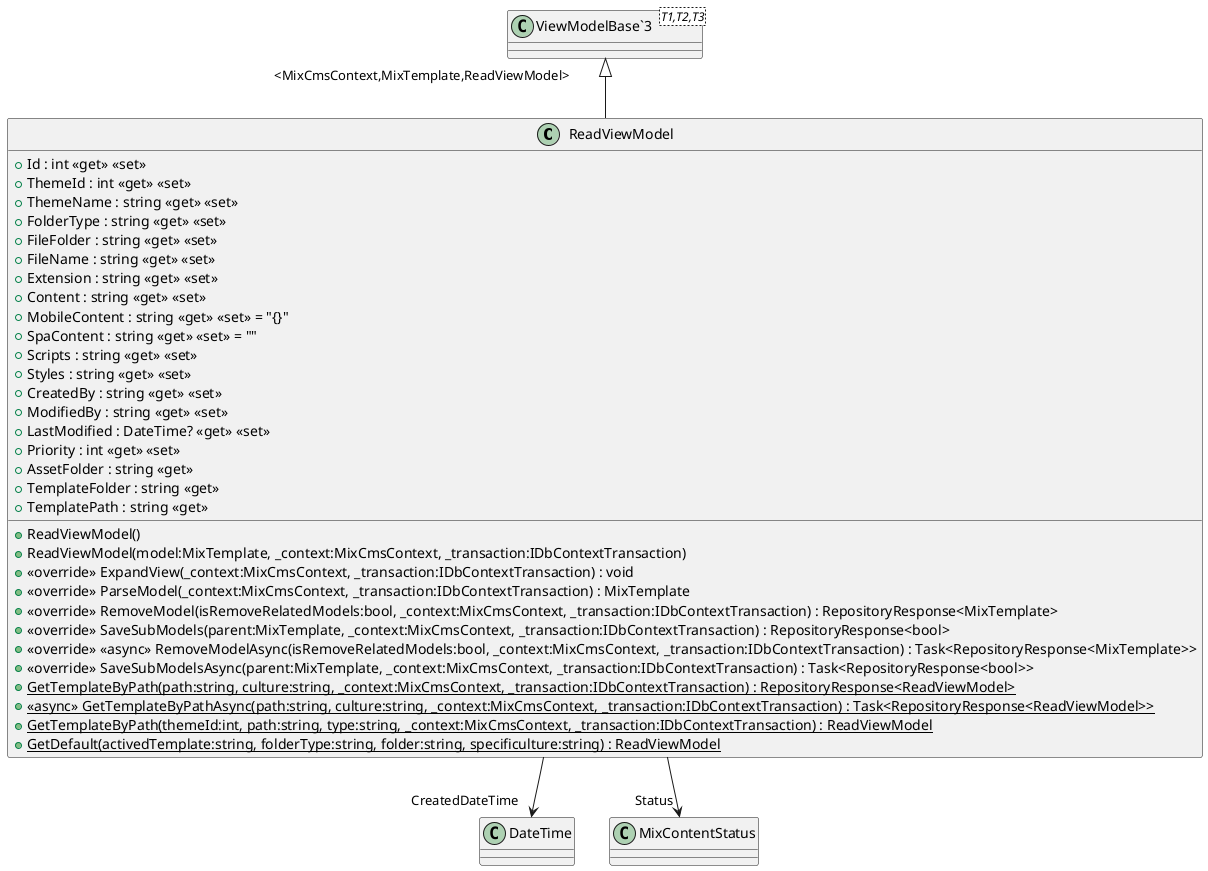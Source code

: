 @startuml
class ReadViewModel {
    + Id : int <<get>> <<set>>
    + ThemeId : int <<get>> <<set>>
    + ThemeName : string <<get>> <<set>>
    + FolderType : string <<get>> <<set>>
    + FileFolder : string <<get>> <<set>>
    + FileName : string <<get>> <<set>>
    + Extension : string <<get>> <<set>>
    + Content : string <<get>> <<set>>
    + MobileContent : string <<get>> <<set>> = "{}"
    + SpaContent : string <<get>> <<set>> = ""
    + Scripts : string <<get>> <<set>>
    + Styles : string <<get>> <<set>>
    + CreatedBy : string <<get>> <<set>>
    + ModifiedBy : string <<get>> <<set>>
    + LastModified : DateTime? <<get>> <<set>>
    + Priority : int <<get>> <<set>>
    + AssetFolder : string <<get>>
    + TemplateFolder : string <<get>>
    + TemplatePath : string <<get>>
    + ReadViewModel()
    + ReadViewModel(model:MixTemplate, _context:MixCmsContext, _transaction:IDbContextTransaction)
    + <<override>> ExpandView(_context:MixCmsContext, _transaction:IDbContextTransaction) : void
    + <<override>> ParseModel(_context:MixCmsContext, _transaction:IDbContextTransaction) : MixTemplate
    + <<override>> RemoveModel(isRemoveRelatedModels:bool, _context:MixCmsContext, _transaction:IDbContextTransaction) : RepositoryResponse<MixTemplate>
    + <<override>> SaveSubModels(parent:MixTemplate, _context:MixCmsContext, _transaction:IDbContextTransaction) : RepositoryResponse<bool>
    + <<override>> <<async>> RemoveModelAsync(isRemoveRelatedModels:bool, _context:MixCmsContext, _transaction:IDbContextTransaction) : Task<RepositoryResponse<MixTemplate>>
    + <<override>> SaveSubModelsAsync(parent:MixTemplate, _context:MixCmsContext, _transaction:IDbContextTransaction) : Task<RepositoryResponse<bool>>
    + {static} GetTemplateByPath(path:string, culture:string, _context:MixCmsContext, _transaction:IDbContextTransaction) : RepositoryResponse<ReadViewModel>
    + {static} <<async>> GetTemplateByPathAsync(path:string, culture:string, _context:MixCmsContext, _transaction:IDbContextTransaction) : Task<RepositoryResponse<ReadViewModel>>
    + {static} GetTemplateByPath(themeId:int, path:string, type:string, _context:MixCmsContext, _transaction:IDbContextTransaction) : ReadViewModel
    + {static} GetDefault(activedTemplate:string, folderType:string, folder:string, specificulture:string) : ReadViewModel
}
class "ViewModelBase`3"<T1,T2,T3> {
}
"ViewModelBase`3" "<MixCmsContext,MixTemplate,ReadViewModel>" <|-- ReadViewModel
ReadViewModel --> "CreatedDateTime" DateTime
ReadViewModel --> "Status" MixContentStatus
@enduml
